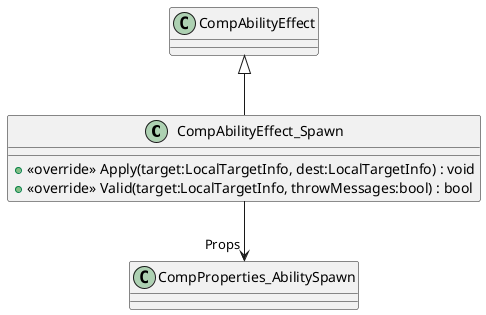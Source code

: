 @startuml
class CompAbilityEffect_Spawn {
    + <<override>> Apply(target:LocalTargetInfo, dest:LocalTargetInfo) : void
    + <<override>> Valid(target:LocalTargetInfo, throwMessages:bool) : bool
}
CompAbilityEffect <|-- CompAbilityEffect_Spawn
CompAbilityEffect_Spawn --> "Props" CompProperties_AbilitySpawn
@enduml
